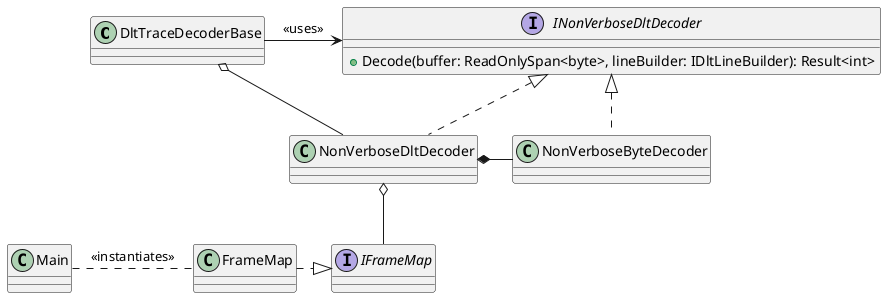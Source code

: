 @startuml DLT.DecoderNonVerbose
class DltTraceDecoderBase
DltTraceDecoderBase -r-> INonVerboseDltDecoder : <<uses>>
DltTraceDecoderBase o-d- NonVerboseDltDecoder

interface INonVerboseDltDecoder {
    +Decode(buffer: ReadOnlySpan<byte>, lineBuilder: IDltLineBuilder): Result<int>
}

class NonVerboseByteDecoder
INonVerboseDltDecoder <|.d. NonVerboseByteDecoder

interface IFrameMap
class FrameMap
IFrameMap <|.l. FrameMap

class NonVerboseDltDecoder
INonVerboseDltDecoder <|.d. NonVerboseDltDecoder
NonVerboseDltDecoder *-r- NonVerboseByteDecoder
NonVerboseDltDecoder o-d- IFrameMap

class Main
Main .r. FrameMap : <<instantiates>>
@enduml